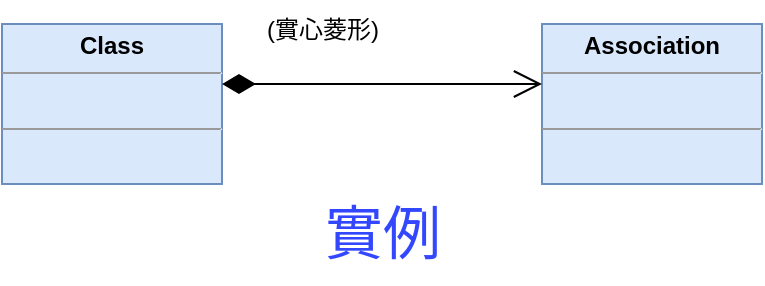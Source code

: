 <mxfile version="22.0.3" type="device">
  <diagram id="C5RBs43oDa-KdzZeNtuy" name="Page-1">
    <mxGraphModel dx="1036" dy="606" grid="1" gridSize="10" guides="1" tooltips="1" connect="1" arrows="1" fold="1" page="1" pageScale="1" pageWidth="827" pageHeight="1169" math="0" shadow="0">
      <root>
        <mxCell id="WIyWlLk6GJQsqaUBKTNV-0" />
        <mxCell id="WIyWlLk6GJQsqaUBKTNV-1" parent="WIyWlLk6GJQsqaUBKTNV-0" />
        <mxCell id="QdLIedKiF2Z4h_buhTNF-79" value="&lt;p style=&quot;margin:0px;margin-top:4px;text-align:center;&quot;&gt;&lt;b&gt;Class&lt;/b&gt;&lt;/p&gt;&lt;hr size=&quot;1&quot;&gt;&lt;p style=&quot;margin:0px;margin-left:4px;&quot;&gt;&lt;br&gt;&lt;/p&gt;&lt;hr size=&quot;1&quot;&gt;&lt;p style=&quot;margin:0px;margin-left:4px;&quot;&gt;&lt;br&gt;&lt;/p&gt;" style="verticalAlign=top;align=left;overflow=fill;fontSize=12;fontFamily=Helvetica;html=1;whiteSpace=wrap;fillColor=#dae8fc;strokeColor=#6c8ebf;" vertex="1" parent="WIyWlLk6GJQsqaUBKTNV-1">
          <mxGeometry x="150" y="130" width="110" height="80" as="geometry" />
        </mxCell>
        <mxCell id="QdLIedKiF2Z4h_buhTNF-96" value="&lt;p style=&quot;margin:0px;margin-top:4px;text-align:center;&quot;&gt;&lt;b&gt;Association&lt;/b&gt;&lt;/p&gt;&lt;hr size=&quot;1&quot;&gt;&lt;p style=&quot;margin:0px;margin-left:4px;&quot;&gt;&lt;br&gt;&lt;/p&gt;&lt;hr size=&quot;1&quot;&gt;&lt;p style=&quot;margin:0px;margin-left:4px;&quot;&gt;&lt;br&gt;&lt;/p&gt;" style="verticalAlign=top;align=left;overflow=fill;fontSize=12;fontFamily=Helvetica;html=1;whiteSpace=wrap;fillColor=#dae8fc;strokeColor=#6c8ebf;" vertex="1" parent="WIyWlLk6GJQsqaUBKTNV-1">
          <mxGeometry x="420" y="130" width="110" height="80" as="geometry" />
        </mxCell>
        <mxCell id="QdLIedKiF2Z4h_buhTNF-109" value="(實心菱形)" style="text;html=1;align=center;verticalAlign=middle;resizable=0;points=[];autosize=1;strokeColor=none;fillColor=none;" vertex="1" parent="WIyWlLk6GJQsqaUBKTNV-1">
          <mxGeometry x="270" y="118" width="80" height="30" as="geometry" />
        </mxCell>
        <mxCell id="QdLIedKiF2Z4h_buhTNF-111" value="&lt;font style=&quot;font-size: 29px;&quot;&gt;實例&lt;/font&gt;" style="text;html=1;align=center;verticalAlign=middle;resizable=0;points=[];autosize=1;strokeColor=none;fillColor=none;fontColor=#3347FF;" vertex="1" parent="WIyWlLk6GJQsqaUBKTNV-1">
          <mxGeometry x="300" y="210" width="80" height="50" as="geometry" />
        </mxCell>
        <mxCell id="QdLIedKiF2Z4h_buhTNF-112" value="" style="endArrow=open;html=1;endSize=12;startArrow=diamondThin;startSize=14;startFill=1;edgeStyle=orthogonalEdgeStyle;align=left;verticalAlign=bottom;rounded=0;" edge="1" parent="WIyWlLk6GJQsqaUBKTNV-1">
          <mxGeometry x="-1" y="3" relative="1" as="geometry">
            <mxPoint x="260" y="160" as="sourcePoint" />
            <mxPoint x="420" y="160" as="targetPoint" />
          </mxGeometry>
        </mxCell>
      </root>
    </mxGraphModel>
  </diagram>
</mxfile>
